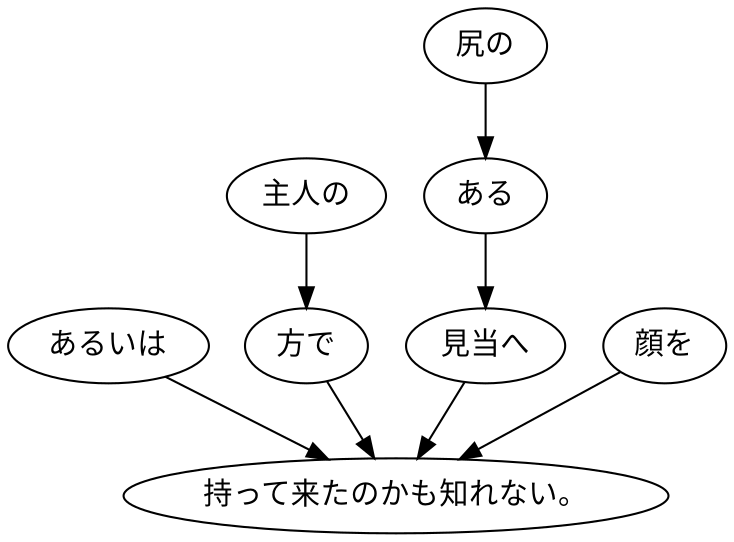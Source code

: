 digraph graph2221 {
	node0 [label="あるいは"];
	node1 [label="主人の"];
	node2 [label="方で"];
	node3 [label="尻の"];
	node4 [label="ある"];
	node5 [label="見当へ"];
	node6 [label="顔を"];
	node7 [label="持って来たのかも知れない。"];
	node0 -> node7;
	node1 -> node2;
	node2 -> node7;
	node3 -> node4;
	node4 -> node5;
	node5 -> node7;
	node6 -> node7;
}
